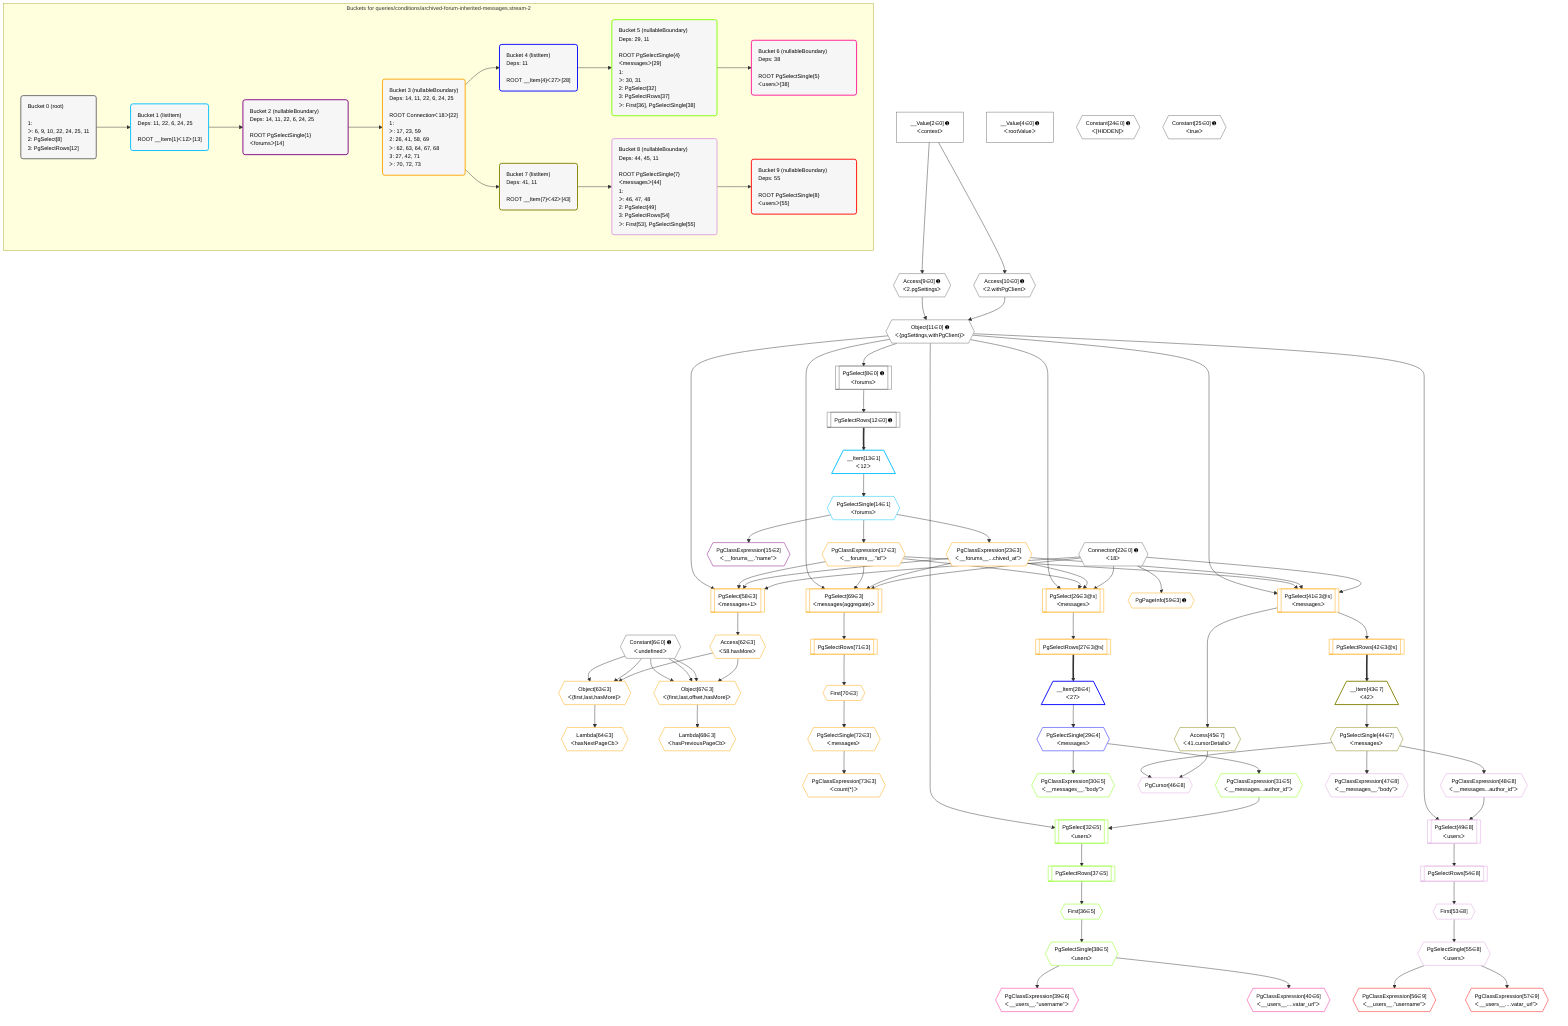 %%{init: {'themeVariables': { 'fontSize': '12px'}}}%%
graph TD
    classDef path fill:#eee,stroke:#000,color:#000
    classDef plan fill:#fff,stroke-width:1px,color:#000
    classDef itemplan fill:#fff,stroke-width:2px,color:#000
    classDef unbatchedplan fill:#dff,stroke-width:1px,color:#000
    classDef sideeffectplan fill:#fcc,stroke-width:2px,color:#000
    classDef bucket fill:#f6f6f6,color:#000,stroke-width:2px,text-align:left


    %% plan dependencies
    Object11{{"Object[11∈0] ➊<br />ᐸ{pgSettings,withPgClient}ᐳ"}}:::plan
    Access9{{"Access[9∈0] ➊<br />ᐸ2.pgSettingsᐳ"}}:::plan
    Access10{{"Access[10∈0] ➊<br />ᐸ2.withPgClientᐳ"}}:::plan
    Access9 & Access10 --> Object11
    PgSelect8[["PgSelect[8∈0] ➊<br />ᐸforumsᐳ"]]:::plan
    Object11 --> PgSelect8
    __Value2["__Value[2∈0] ➊<br />ᐸcontextᐳ"]:::plan
    __Value2 --> Access9
    __Value2 --> Access10
    PgSelectRows12[["PgSelectRows[12∈0] ➊"]]:::plan
    PgSelect8 --> PgSelectRows12
    __Value4["__Value[4∈0] ➊<br />ᐸrootValueᐳ"]:::plan
    Constant6{{"Constant[6∈0] ➊<br />ᐸundefinedᐳ"}}:::plan
    Connection22{{"Connection[22∈0] ➊<br />ᐸ18ᐳ"}}:::plan
    Constant24{{"Constant[24∈0] ➊<br />ᐸ[HIDDEN]ᐳ"}}:::plan
    Constant25{{"Constant[25∈0] ➊<br />ᐸtrueᐳ"}}:::plan
    __Item13[/"__Item[13∈1]<br />ᐸ12ᐳ"\]:::itemplan
    PgSelectRows12 ==> __Item13
    PgSelectSingle14{{"PgSelectSingle[14∈1]<br />ᐸforumsᐳ"}}:::plan
    __Item13 --> PgSelectSingle14
    PgClassExpression15{{"PgClassExpression[15∈2]<br />ᐸ__forums__.”name”ᐳ"}}:::plan
    PgSelectSingle14 --> PgClassExpression15
    PgSelect26[["PgSelect[26∈3@s]<br />ᐸmessagesᐳ"]]:::plan
    PgClassExpression17{{"PgClassExpression[17∈3]<br />ᐸ__forums__.”id”ᐳ"}}:::plan
    PgClassExpression23{{"PgClassExpression[23∈3]<br />ᐸ__forums__...chived_at”ᐳ"}}:::plan
    Object11 & PgClassExpression17 & PgClassExpression23 & Connection22 --> PgSelect26
    PgSelect41[["PgSelect[41∈3@s]<br />ᐸmessagesᐳ"]]:::plan
    Object11 & PgClassExpression17 & PgClassExpression23 & Connection22 --> PgSelect41
    PgSelect58[["PgSelect[58∈3]<br />ᐸmessages+1ᐳ"]]:::plan
    Object11 & PgClassExpression17 & PgClassExpression23 & Connection22 --> PgSelect58
    Object67{{"Object[67∈3]<br />ᐸ{first,last,offset,hasMore}ᐳ"}}:::plan
    Access62{{"Access[62∈3]<br />ᐸ58.hasMoreᐳ"}}:::plan
    Constant6 & Constant6 & Constant6 & Access62 --> Object67
    PgSelect69[["PgSelect[69∈3]<br />ᐸmessages(aggregate)ᐳ"]]:::plan
    Object11 & PgClassExpression17 & PgClassExpression23 & Connection22 --> PgSelect69
    Object63{{"Object[63∈3]<br />ᐸ{first,last,hasMore}ᐳ"}}:::plan
    Constant6 & Constant6 & Access62 --> Object63
    PgSelectSingle14 --> PgClassExpression17
    PgSelectSingle14 --> PgClassExpression23
    PgSelectRows27[["PgSelectRows[27∈3@s]"]]:::plan
    PgSelect26 --> PgSelectRows27
    PgSelectRows42[["PgSelectRows[42∈3@s]"]]:::plan
    PgSelect41 --> PgSelectRows42
    PgPageInfo59{{"PgPageInfo[59∈3] ➊"}}:::plan
    Connection22 --> PgPageInfo59
    PgSelect58 --> Access62
    Lambda64{{"Lambda[64∈3]<br />ᐸhasNextPageCbᐳ"}}:::plan
    Object63 --> Lambda64
    Lambda68{{"Lambda[68∈3]<br />ᐸhasPreviousPageCbᐳ"}}:::plan
    Object67 --> Lambda68
    First70{{"First[70∈3]"}}:::plan
    PgSelectRows71[["PgSelectRows[71∈3]"]]:::plan
    PgSelectRows71 --> First70
    PgSelect69 --> PgSelectRows71
    PgSelectSingle72{{"PgSelectSingle[72∈3]<br />ᐸmessagesᐳ"}}:::plan
    First70 --> PgSelectSingle72
    PgClassExpression73{{"PgClassExpression[73∈3]<br />ᐸcount(*)ᐳ"}}:::plan
    PgSelectSingle72 --> PgClassExpression73
    __Item28[/"__Item[28∈4]<br />ᐸ27ᐳ"\]:::itemplan
    PgSelectRows27 ==> __Item28
    PgSelectSingle29{{"PgSelectSingle[29∈4]<br />ᐸmessagesᐳ"}}:::plan
    __Item28 --> PgSelectSingle29
    PgSelect32[["PgSelect[32∈5]<br />ᐸusersᐳ"]]:::plan
    PgClassExpression31{{"PgClassExpression[31∈5]<br />ᐸ__messages...author_id”ᐳ"}}:::plan
    Object11 & PgClassExpression31 --> PgSelect32
    PgClassExpression30{{"PgClassExpression[30∈5]<br />ᐸ__messages__.”body”ᐳ"}}:::plan
    PgSelectSingle29 --> PgClassExpression30
    PgSelectSingle29 --> PgClassExpression31
    First36{{"First[36∈5]"}}:::plan
    PgSelectRows37[["PgSelectRows[37∈5]"]]:::plan
    PgSelectRows37 --> First36
    PgSelect32 --> PgSelectRows37
    PgSelectSingle38{{"PgSelectSingle[38∈5]<br />ᐸusersᐳ"}}:::plan
    First36 --> PgSelectSingle38
    PgClassExpression39{{"PgClassExpression[39∈6]<br />ᐸ__users__.”username”ᐳ"}}:::plan
    PgSelectSingle38 --> PgClassExpression39
    PgClassExpression40{{"PgClassExpression[40∈6]<br />ᐸ__users__....vatar_url”ᐳ"}}:::plan
    PgSelectSingle38 --> PgClassExpression40
    __Item43[/"__Item[43∈7]<br />ᐸ42ᐳ"\]:::itemplan
    PgSelectRows42 ==> __Item43
    PgSelectSingle44{{"PgSelectSingle[44∈7]<br />ᐸmessagesᐳ"}}:::plan
    __Item43 --> PgSelectSingle44
    Access45{{"Access[45∈7]<br />ᐸ41.cursorDetailsᐳ"}}:::plan
    PgSelect41 --> Access45
    PgCursor46{{"PgCursor[46∈8]"}}:::plan
    PgSelectSingle44 & Access45 --> PgCursor46
    PgSelect49[["PgSelect[49∈8]<br />ᐸusersᐳ"]]:::plan
    PgClassExpression48{{"PgClassExpression[48∈8]<br />ᐸ__messages...author_id”ᐳ"}}:::plan
    Object11 & PgClassExpression48 --> PgSelect49
    PgClassExpression47{{"PgClassExpression[47∈8]<br />ᐸ__messages__.”body”ᐳ"}}:::plan
    PgSelectSingle44 --> PgClassExpression47
    PgSelectSingle44 --> PgClassExpression48
    First53{{"First[53∈8]"}}:::plan
    PgSelectRows54[["PgSelectRows[54∈8]"]]:::plan
    PgSelectRows54 --> First53
    PgSelect49 --> PgSelectRows54
    PgSelectSingle55{{"PgSelectSingle[55∈8]<br />ᐸusersᐳ"}}:::plan
    First53 --> PgSelectSingle55
    PgClassExpression56{{"PgClassExpression[56∈9]<br />ᐸ__users__.”username”ᐳ"}}:::plan
    PgSelectSingle55 --> PgClassExpression56
    PgClassExpression57{{"PgClassExpression[57∈9]<br />ᐸ__users__....vatar_url”ᐳ"}}:::plan
    PgSelectSingle55 --> PgClassExpression57

    %% define steps

    subgraph "Buckets for queries/conditions/archived-forum-inherited-messages.stream-2"
    Bucket0("Bucket 0 (root)<br /><br />1: <br />ᐳ: 6, 9, 10, 22, 24, 25, 11<br />2: PgSelect[8]<br />3: PgSelectRows[12]"):::bucket
    classDef bucket0 stroke:#696969
    class Bucket0,__Value2,__Value4,Constant6,PgSelect8,Access9,Access10,Object11,PgSelectRows12,Connection22,Constant24,Constant25 bucket0
    Bucket1("Bucket 1 (listItem)<br />Deps: 11, 22, 6, 24, 25<br /><br />ROOT __Item{1}ᐸ12ᐳ[13]"):::bucket
    classDef bucket1 stroke:#00bfff
    class Bucket1,__Item13,PgSelectSingle14 bucket1
    Bucket2("Bucket 2 (nullableBoundary)<br />Deps: 14, 11, 22, 6, 24, 25<br /><br />ROOT PgSelectSingle{1}ᐸforumsᐳ[14]"):::bucket
    classDef bucket2 stroke:#7f007f
    class Bucket2,PgClassExpression15 bucket2
    Bucket3("Bucket 3 (nullableBoundary)<br />Deps: 14, 11, 22, 6, 24, 25<br /><br />ROOT Connectionᐸ18ᐳ[22]<br />1: <br />ᐳ: 17, 23, 59<br />2: 26, 41, 58, 69<br />ᐳ: 62, 63, 64, 67, 68<br />3: 27, 42, 71<br />ᐳ: 70, 72, 73"):::bucket
    classDef bucket3 stroke:#ffa500
    class Bucket3,PgClassExpression17,PgClassExpression23,PgSelect26,PgSelectRows27,PgSelect41,PgSelectRows42,PgSelect58,PgPageInfo59,Access62,Object63,Lambda64,Object67,Lambda68,PgSelect69,First70,PgSelectRows71,PgSelectSingle72,PgClassExpression73 bucket3
    Bucket4("Bucket 4 (listItem)<br />Deps: 11<br /><br />ROOT __Item{4}ᐸ27ᐳ[28]"):::bucket
    classDef bucket4 stroke:#0000ff
    class Bucket4,__Item28,PgSelectSingle29 bucket4
    Bucket5("Bucket 5 (nullableBoundary)<br />Deps: 29, 11<br /><br />ROOT PgSelectSingle{4}ᐸmessagesᐳ[29]<br />1: <br />ᐳ: 30, 31<br />2: PgSelect[32]<br />3: PgSelectRows[37]<br />ᐳ: First[36], PgSelectSingle[38]"):::bucket
    classDef bucket5 stroke:#7fff00
    class Bucket5,PgClassExpression30,PgClassExpression31,PgSelect32,First36,PgSelectRows37,PgSelectSingle38 bucket5
    Bucket6("Bucket 6 (nullableBoundary)<br />Deps: 38<br /><br />ROOT PgSelectSingle{5}ᐸusersᐳ[38]"):::bucket
    classDef bucket6 stroke:#ff1493
    class Bucket6,PgClassExpression39,PgClassExpression40 bucket6
    Bucket7("Bucket 7 (listItem)<br />Deps: 41, 11<br /><br />ROOT __Item{7}ᐸ42ᐳ[43]"):::bucket
    classDef bucket7 stroke:#808000
    class Bucket7,__Item43,PgSelectSingle44,Access45 bucket7
    Bucket8("Bucket 8 (nullableBoundary)<br />Deps: 44, 45, 11<br /><br />ROOT PgSelectSingle{7}ᐸmessagesᐳ[44]<br />1: <br />ᐳ: 46, 47, 48<br />2: PgSelect[49]<br />3: PgSelectRows[54]<br />ᐳ: First[53], PgSelectSingle[55]"):::bucket
    classDef bucket8 stroke:#dda0dd
    class Bucket8,PgCursor46,PgClassExpression47,PgClassExpression48,PgSelect49,First53,PgSelectRows54,PgSelectSingle55 bucket8
    Bucket9("Bucket 9 (nullableBoundary)<br />Deps: 55<br /><br />ROOT PgSelectSingle{8}ᐸusersᐳ[55]"):::bucket
    classDef bucket9 stroke:#ff0000
    class Bucket9,PgClassExpression56,PgClassExpression57 bucket9
    Bucket0 --> Bucket1
    Bucket1 --> Bucket2
    Bucket2 --> Bucket3
    Bucket3 --> Bucket4 & Bucket7
    Bucket4 --> Bucket5
    Bucket5 --> Bucket6
    Bucket7 --> Bucket8
    Bucket8 --> Bucket9
    end
